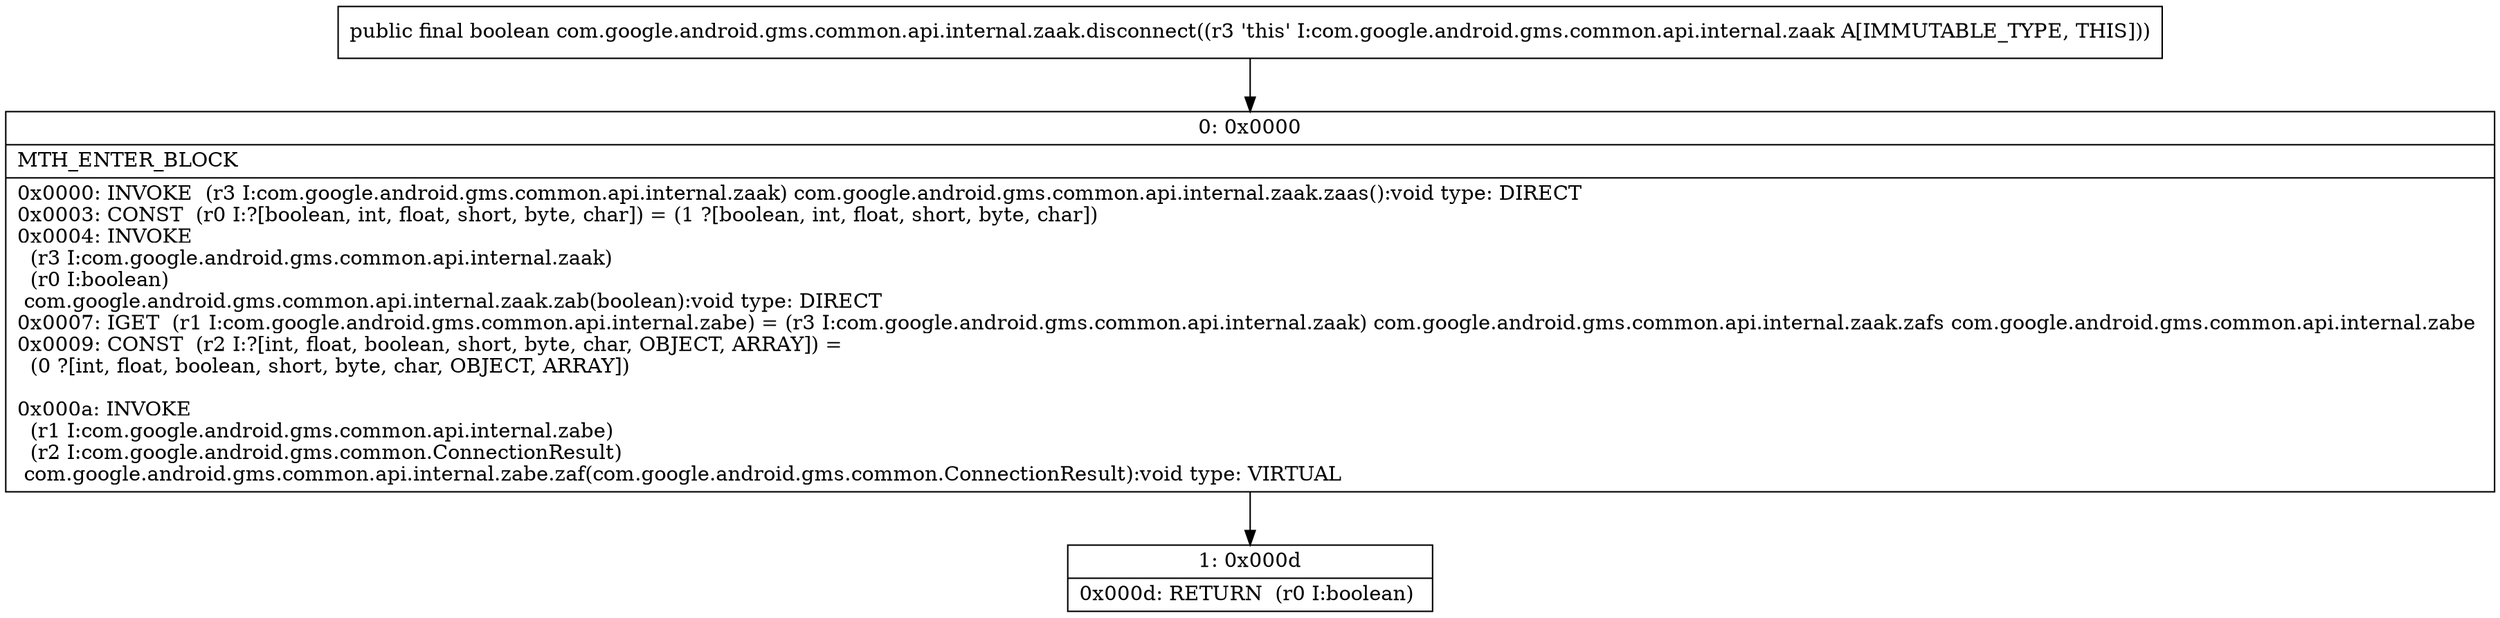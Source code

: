 digraph "CFG forcom.google.android.gms.common.api.internal.zaak.disconnect()Z" {
Node_0 [shape=record,label="{0\:\ 0x0000|MTH_ENTER_BLOCK\l|0x0000: INVOKE  (r3 I:com.google.android.gms.common.api.internal.zaak) com.google.android.gms.common.api.internal.zaak.zaas():void type: DIRECT \l0x0003: CONST  (r0 I:?[boolean, int, float, short, byte, char]) = (1 ?[boolean, int, float, short, byte, char]) \l0x0004: INVOKE  \l  (r3 I:com.google.android.gms.common.api.internal.zaak)\l  (r0 I:boolean)\l com.google.android.gms.common.api.internal.zaak.zab(boolean):void type: DIRECT \l0x0007: IGET  (r1 I:com.google.android.gms.common.api.internal.zabe) = (r3 I:com.google.android.gms.common.api.internal.zaak) com.google.android.gms.common.api.internal.zaak.zafs com.google.android.gms.common.api.internal.zabe \l0x0009: CONST  (r2 I:?[int, float, boolean, short, byte, char, OBJECT, ARRAY]) = \l  (0 ?[int, float, boolean, short, byte, char, OBJECT, ARRAY])\l \l0x000a: INVOKE  \l  (r1 I:com.google.android.gms.common.api.internal.zabe)\l  (r2 I:com.google.android.gms.common.ConnectionResult)\l com.google.android.gms.common.api.internal.zabe.zaf(com.google.android.gms.common.ConnectionResult):void type: VIRTUAL \l}"];
Node_1 [shape=record,label="{1\:\ 0x000d|0x000d: RETURN  (r0 I:boolean) \l}"];
MethodNode[shape=record,label="{public final boolean com.google.android.gms.common.api.internal.zaak.disconnect((r3 'this' I:com.google.android.gms.common.api.internal.zaak A[IMMUTABLE_TYPE, THIS])) }"];
MethodNode -> Node_0;
Node_0 -> Node_1;
}

